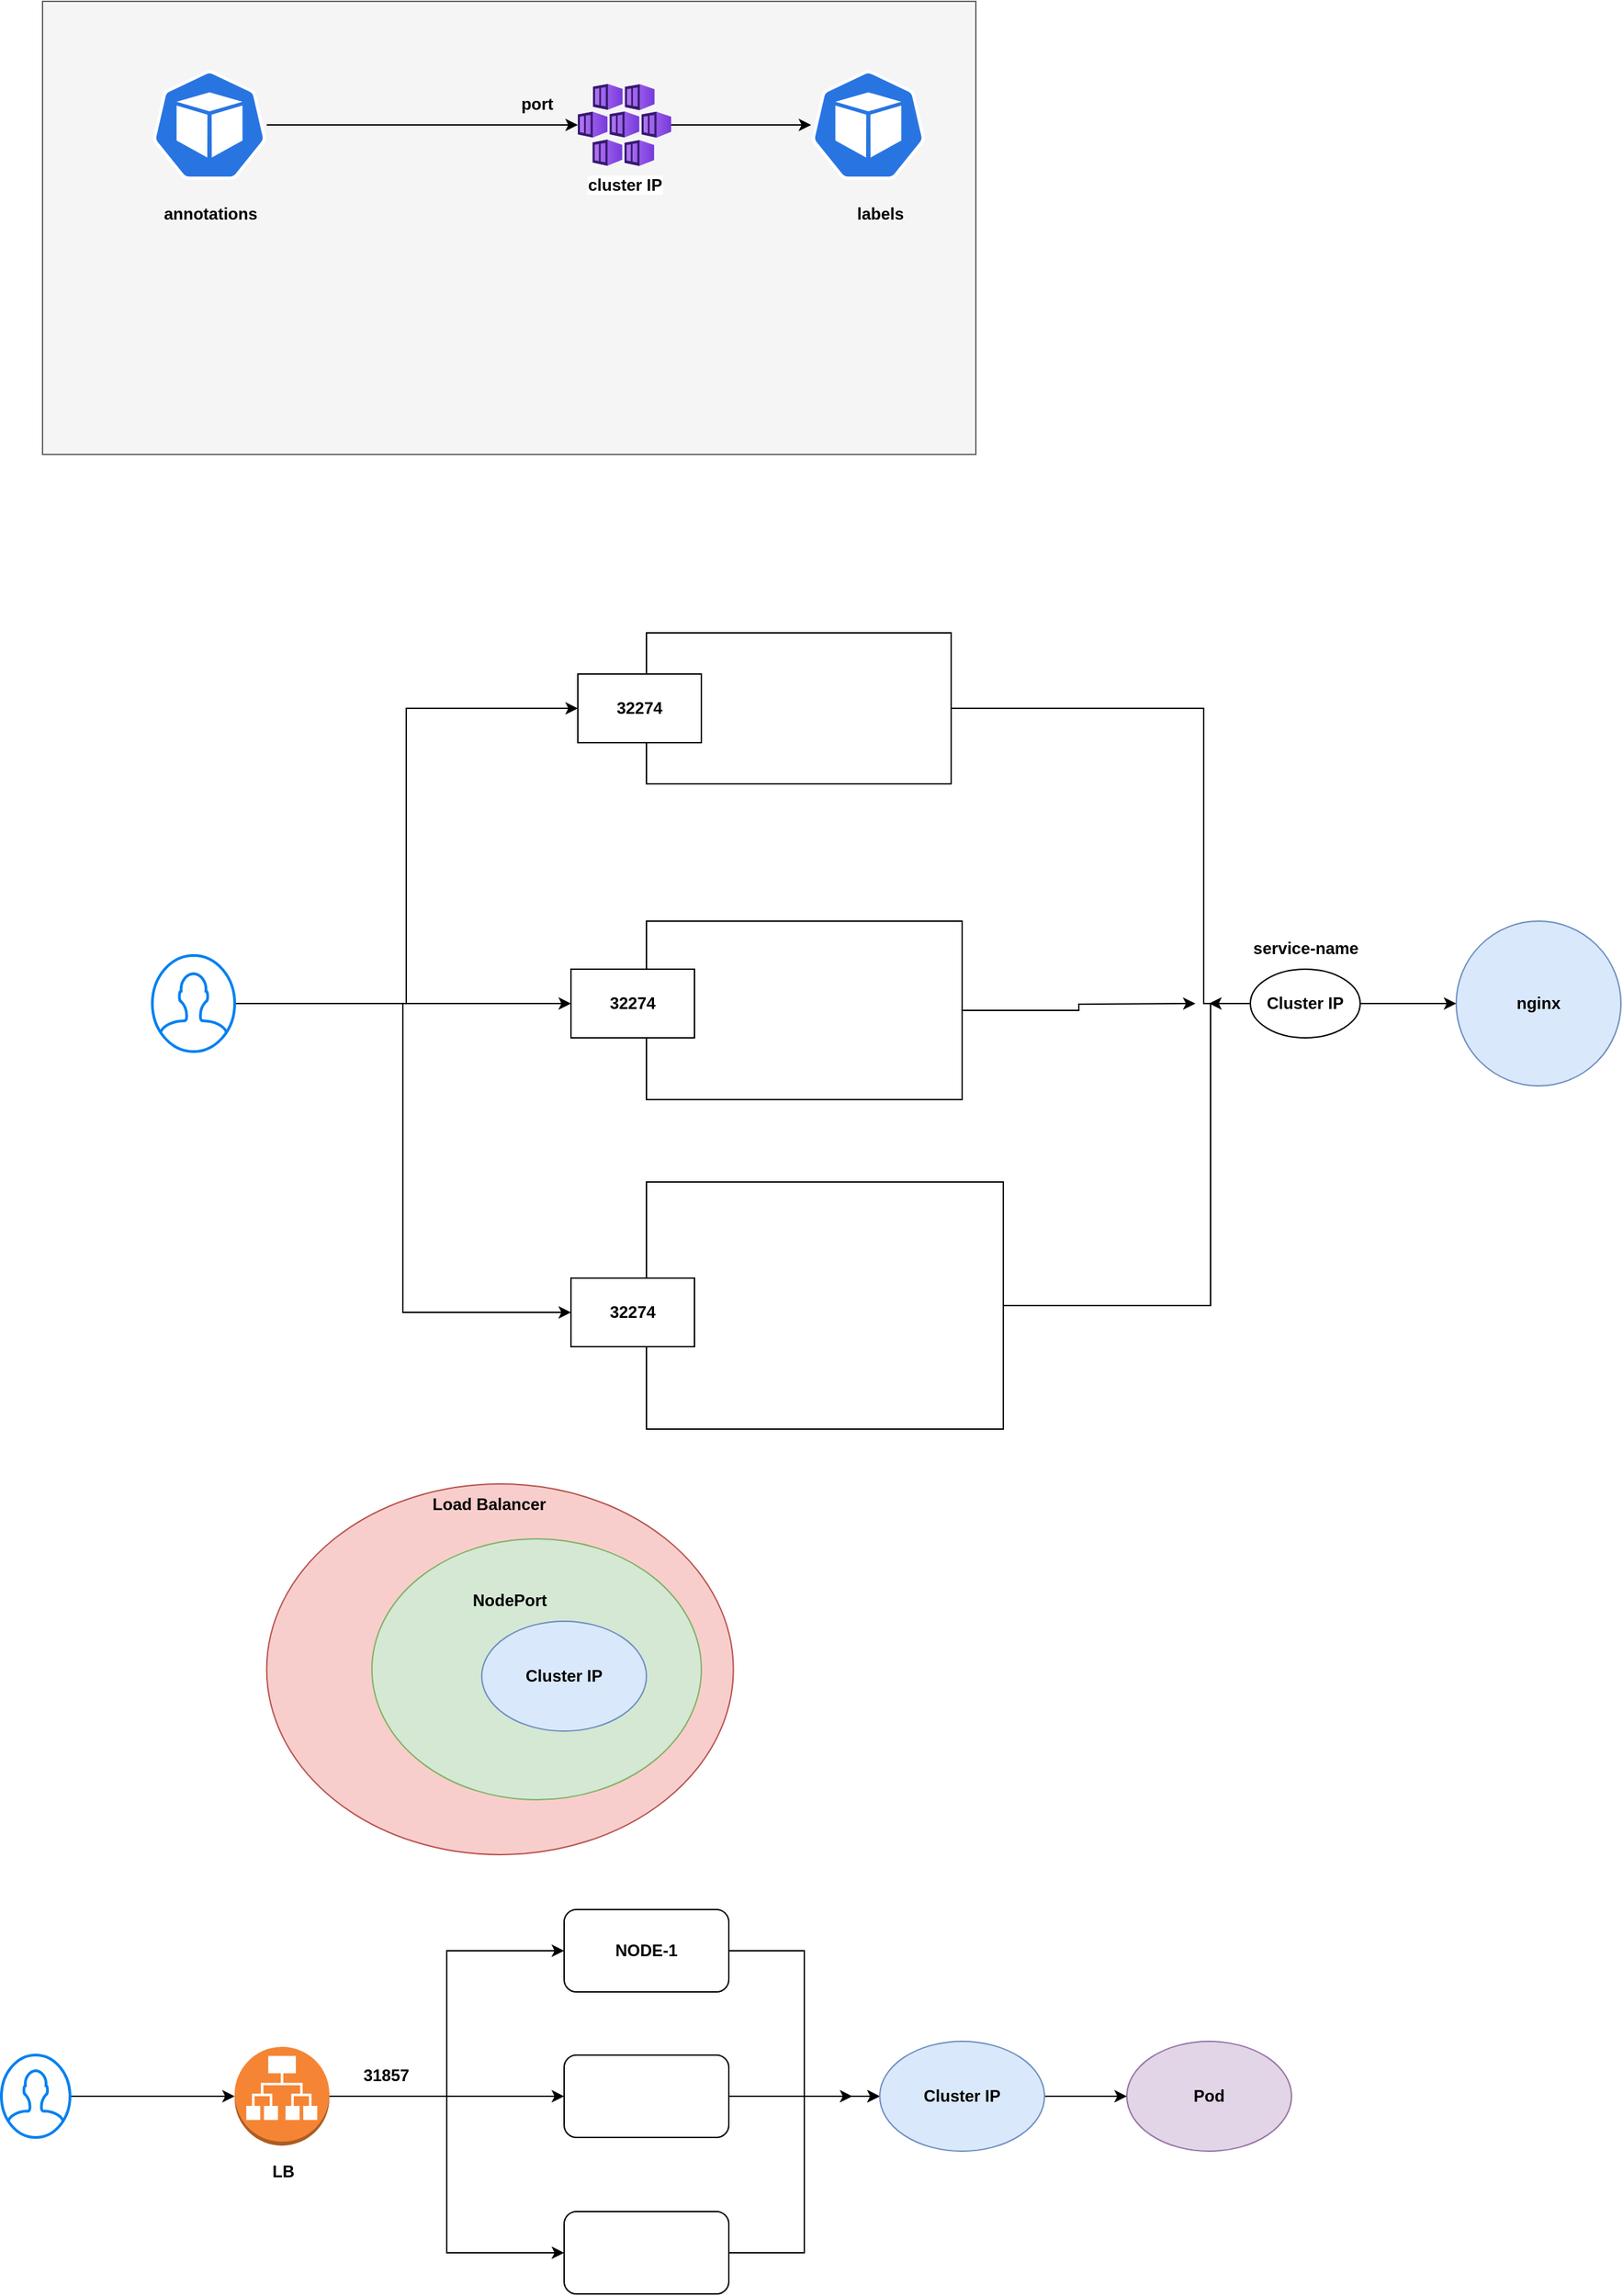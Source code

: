 <mxfile version="24.8.2">
  <diagram name="Page-1" id="FXxsTVjzgfu3hzY30l0A">
    <mxGraphModel dx="1259" dy="686" grid="1" gridSize="10" guides="1" tooltips="1" connect="1" arrows="1" fold="1" page="1" pageScale="1" pageWidth="850" pageHeight="1100" math="0" shadow="0">
      <root>
        <mxCell id="0" />
        <mxCell id="1" parent="0" />
        <mxCell id="BGa4wNoi77lTIvYWy0qd-29" value="" style="ellipse;whiteSpace=wrap;html=1;fillColor=#f8cecc;strokeColor=#b85450;" vertex="1" parent="1">
          <mxGeometry x="203.33" y="1200" width="340" height="270" as="geometry" />
        </mxCell>
        <mxCell id="BGa4wNoi77lTIvYWy0qd-1" value="" style="rounded=0;whiteSpace=wrap;html=1;fillColor=#f5f5f5;fontColor=#333333;strokeColor=#666666;" vertex="1" parent="1">
          <mxGeometry x="40" y="120" width="680" height="330" as="geometry" />
        </mxCell>
        <mxCell id="BGa4wNoi77lTIvYWy0qd-3" value="" style="aspect=fixed;sketch=0;html=1;dashed=0;whitespace=wrap;verticalLabelPosition=bottom;verticalAlign=top;fillColor=#2875E2;strokeColor=#ffffff;points=[[0.005,0.63,0],[0.1,0.2,0],[0.9,0.2,0],[0.5,0,0],[0.995,0.63,0],[0.72,0.99,0],[0.5,1,0],[0.28,0.99,0]];shape=mxgraph.kubernetes.icon2;prIcon=pod" vertex="1" parent="1">
          <mxGeometry x="600" y="170" width="83.33" height="80" as="geometry" />
        </mxCell>
        <mxCell id="BGa4wNoi77lTIvYWy0qd-9" style="edgeStyle=orthogonalEdgeStyle;rounded=0;orthogonalLoop=1;jettySize=auto;html=1;" edge="1" parent="1" source="BGa4wNoi77lTIvYWy0qd-4" target="BGa4wNoi77lTIvYWy0qd-3">
          <mxGeometry relative="1" as="geometry" />
        </mxCell>
        <mxCell id="BGa4wNoi77lTIvYWy0qd-4" value="&lt;b&gt;cluster IP&lt;/b&gt;" style="image;aspect=fixed;html=1;points=[];align=center;fontSize=12;image=img/lib/azure2/compute/Kubernetes_Services.svg;" vertex="1" parent="1">
          <mxGeometry x="430" y="180" width="68" height="60" as="geometry" />
        </mxCell>
        <mxCell id="BGa4wNoi77lTIvYWy0qd-8" style="edgeStyle=orthogonalEdgeStyle;rounded=0;orthogonalLoop=1;jettySize=auto;html=1;" edge="1" parent="1" source="BGa4wNoi77lTIvYWy0qd-5" target="BGa4wNoi77lTIvYWy0qd-4">
          <mxGeometry relative="1" as="geometry" />
        </mxCell>
        <mxCell id="BGa4wNoi77lTIvYWy0qd-5" value="" style="aspect=fixed;sketch=0;html=1;dashed=0;whitespace=wrap;verticalLabelPosition=bottom;verticalAlign=top;fillColor=#2875E2;strokeColor=#ffffff;points=[[0.005,0.63,0],[0.1,0.2,0],[0.9,0.2,0],[0.5,0,0],[0.995,0.63,0],[0.72,0.99,0],[0.5,1,0],[0.28,0.99,0]];shape=mxgraph.kubernetes.icon2;prIcon=pod" vertex="1" parent="1">
          <mxGeometry x="120" y="170" width="83.33" height="80" as="geometry" />
        </mxCell>
        <mxCell id="BGa4wNoi77lTIvYWy0qd-6" value="&lt;b&gt;annotations&lt;/b&gt;" style="text;html=1;align=center;verticalAlign=middle;resizable=0;points=[];autosize=1;strokeColor=none;fillColor=none;" vertex="1" parent="1">
          <mxGeometry x="116.66" y="260" width="90" height="30" as="geometry" />
        </mxCell>
        <mxCell id="BGa4wNoi77lTIvYWy0qd-7" value="&lt;b&gt;labels&lt;/b&gt;" style="text;html=1;align=center;verticalAlign=middle;resizable=0;points=[];autosize=1;strokeColor=none;fillColor=none;" vertex="1" parent="1">
          <mxGeometry x="620" y="260" width="60" height="30" as="geometry" />
        </mxCell>
        <mxCell id="BGa4wNoi77lTIvYWy0qd-10" value="&lt;b&gt;port&lt;/b&gt;" style="text;html=1;align=center;verticalAlign=middle;resizable=0;points=[];autosize=1;strokeColor=none;fillColor=none;" vertex="1" parent="1">
          <mxGeometry x="375" y="180" width="50" height="30" as="geometry" />
        </mxCell>
        <mxCell id="BGa4wNoi77lTIvYWy0qd-23" style="edgeStyle=orthogonalEdgeStyle;rounded=0;orthogonalLoop=1;jettySize=auto;html=1;entryX=0;entryY=0.5;entryDx=0;entryDy=0;" edge="1" parent="1" source="BGa4wNoi77lTIvYWy0qd-11" target="BGa4wNoi77lTIvYWy0qd-14">
          <mxGeometry relative="1" as="geometry" />
        </mxCell>
        <mxCell id="BGa4wNoi77lTIvYWy0qd-11" value="" style="rounded=0;whiteSpace=wrap;html=1;" vertex="1" parent="1">
          <mxGeometry x="480" y="580" width="222" height="110" as="geometry" />
        </mxCell>
        <mxCell id="BGa4wNoi77lTIvYWy0qd-24" style="edgeStyle=orthogonalEdgeStyle;rounded=0;orthogonalLoop=1;jettySize=auto;html=1;" edge="1" parent="1" source="BGa4wNoi77lTIvYWy0qd-12">
          <mxGeometry relative="1" as="geometry">
            <mxPoint x="880" y="850" as="targetPoint" />
          </mxGeometry>
        </mxCell>
        <mxCell id="BGa4wNoi77lTIvYWy0qd-12" value="" style="rounded=0;whiteSpace=wrap;html=1;" vertex="1" parent="1">
          <mxGeometry x="480" y="790" width="230" height="130" as="geometry" />
        </mxCell>
        <mxCell id="BGa4wNoi77lTIvYWy0qd-25" style="edgeStyle=orthogonalEdgeStyle;rounded=0;orthogonalLoop=1;jettySize=auto;html=1;" edge="1" parent="1" source="BGa4wNoi77lTIvYWy0qd-13">
          <mxGeometry relative="1" as="geometry">
            <mxPoint x="890" y="850" as="targetPoint" />
            <Array as="points">
              <mxPoint x="891" y="1070" />
            </Array>
          </mxGeometry>
        </mxCell>
        <mxCell id="BGa4wNoi77lTIvYWy0qd-13" value="" style="rounded=0;whiteSpace=wrap;html=1;" vertex="1" parent="1">
          <mxGeometry x="480" y="980" width="260" height="180" as="geometry" />
        </mxCell>
        <mxCell id="BGa4wNoi77lTIvYWy0qd-14" value="&lt;b&gt;nginx&lt;/b&gt;" style="ellipse;whiteSpace=wrap;html=1;fillColor=#dae8fc;strokeColor=#6c8ebf;" vertex="1" parent="1">
          <mxGeometry x="1070" y="790" width="120" height="120" as="geometry" />
        </mxCell>
        <mxCell id="BGa4wNoi77lTIvYWy0qd-15" value="&lt;b&gt;32274&lt;/b&gt;" style="rounded=0;whiteSpace=wrap;html=1;" vertex="1" parent="1">
          <mxGeometry x="430" y="610" width="90" height="50" as="geometry" />
        </mxCell>
        <mxCell id="BGa4wNoi77lTIvYWy0qd-17" style="edgeStyle=orthogonalEdgeStyle;rounded=0;orthogonalLoop=1;jettySize=auto;html=1;entryX=0;entryY=0.5;entryDx=0;entryDy=0;" edge="1" parent="1" source="BGa4wNoi77lTIvYWy0qd-16" target="BGa4wNoi77lTIvYWy0qd-15">
          <mxGeometry relative="1" as="geometry" />
        </mxCell>
        <mxCell id="BGa4wNoi77lTIvYWy0qd-21" style="edgeStyle=orthogonalEdgeStyle;rounded=0;orthogonalLoop=1;jettySize=auto;html=1;" edge="1" parent="1" source="BGa4wNoi77lTIvYWy0qd-16" target="BGa4wNoi77lTIvYWy0qd-19">
          <mxGeometry relative="1" as="geometry" />
        </mxCell>
        <mxCell id="BGa4wNoi77lTIvYWy0qd-22" style="edgeStyle=orthogonalEdgeStyle;rounded=0;orthogonalLoop=1;jettySize=auto;html=1;entryX=0;entryY=0.5;entryDx=0;entryDy=0;" edge="1" parent="1" source="BGa4wNoi77lTIvYWy0qd-16" target="BGa4wNoi77lTIvYWy0qd-20">
          <mxGeometry relative="1" as="geometry" />
        </mxCell>
        <mxCell id="BGa4wNoi77lTIvYWy0qd-16" value="" style="html=1;verticalLabelPosition=bottom;align=center;labelBackgroundColor=#ffffff;verticalAlign=top;strokeWidth=2;strokeColor=#0080F0;shadow=0;dashed=0;shape=mxgraph.ios7.icons.user;" vertex="1" parent="1">
          <mxGeometry x="120" y="815" width="60" height="70" as="geometry" />
        </mxCell>
        <mxCell id="BGa4wNoi77lTIvYWy0qd-19" value="&lt;b&gt;32274&lt;/b&gt;" style="rounded=0;whiteSpace=wrap;html=1;" vertex="1" parent="1">
          <mxGeometry x="425" y="825" width="90" height="50" as="geometry" />
        </mxCell>
        <mxCell id="BGa4wNoi77lTIvYWy0qd-20" value="&lt;b&gt;32274&lt;/b&gt;" style="rounded=0;whiteSpace=wrap;html=1;" vertex="1" parent="1">
          <mxGeometry x="425" y="1050" width="90" height="50" as="geometry" />
        </mxCell>
        <mxCell id="BGa4wNoi77lTIvYWy0qd-27" value="" style="ellipse;whiteSpace=wrap;html=1;fillColor=#d5e8d4;strokeColor=#82b366;" vertex="1" parent="1">
          <mxGeometry x="280" y="1240" width="240" height="190" as="geometry" />
        </mxCell>
        <mxCell id="BGa4wNoi77lTIvYWy0qd-26" value="&lt;b&gt;Cluster IP&lt;/b&gt;" style="ellipse;whiteSpace=wrap;html=1;fillColor=#dae8fc;strokeColor=#6c8ebf;" vertex="1" parent="1">
          <mxGeometry x="360" y="1300" width="120" height="80" as="geometry" />
        </mxCell>
        <mxCell id="BGa4wNoi77lTIvYWy0qd-28" value="&lt;b&gt;NodePort&lt;/b&gt;" style="text;html=1;align=center;verticalAlign=middle;resizable=0;points=[];autosize=1;strokeColor=none;fillColor=none;" vertex="1" parent="1">
          <mxGeometry x="340" y="1270" width="80" height="30" as="geometry" />
        </mxCell>
        <mxCell id="BGa4wNoi77lTIvYWy0qd-30" value="&lt;b&gt;Load Balancer&lt;/b&gt;" style="text;html=1;align=center;verticalAlign=middle;resizable=0;points=[];autosize=1;strokeColor=none;fillColor=none;" vertex="1" parent="1">
          <mxGeometry x="310" y="1200" width="110" height="30" as="geometry" />
        </mxCell>
        <mxCell id="BGa4wNoi77lTIvYWy0qd-36" style="edgeStyle=orthogonalEdgeStyle;rounded=0;orthogonalLoop=1;jettySize=auto;html=1;entryX=0;entryY=0.5;entryDx=0;entryDy=0;" edge="1" parent="1" source="BGa4wNoi77lTIvYWy0qd-31" target="BGa4wNoi77lTIvYWy0qd-33">
          <mxGeometry relative="1" as="geometry" />
        </mxCell>
        <mxCell id="BGa4wNoi77lTIvYWy0qd-37" style="edgeStyle=orthogonalEdgeStyle;rounded=0;orthogonalLoop=1;jettySize=auto;html=1;entryX=0;entryY=0.5;entryDx=0;entryDy=0;" edge="1" parent="1" source="BGa4wNoi77lTIvYWy0qd-31" target="BGa4wNoi77lTIvYWy0qd-34">
          <mxGeometry relative="1" as="geometry" />
        </mxCell>
        <mxCell id="BGa4wNoi77lTIvYWy0qd-38" style="edgeStyle=orthogonalEdgeStyle;rounded=0;orthogonalLoop=1;jettySize=auto;html=1;entryX=0;entryY=0.5;entryDx=0;entryDy=0;" edge="1" parent="1" source="BGa4wNoi77lTIvYWy0qd-31" target="BGa4wNoi77lTIvYWy0qd-35">
          <mxGeometry relative="1" as="geometry" />
        </mxCell>
        <mxCell id="BGa4wNoi77lTIvYWy0qd-31" value="" style="outlineConnect=0;dashed=0;verticalLabelPosition=bottom;verticalAlign=top;align=center;html=1;shape=mxgraph.aws3.application_load_balancer;fillColor=#F58534;gradientColor=none;" vertex="1" parent="1">
          <mxGeometry x="180" y="1610" width="69" height="72" as="geometry" />
        </mxCell>
        <mxCell id="BGa4wNoi77lTIvYWy0qd-39" style="edgeStyle=orthogonalEdgeStyle;rounded=0;orthogonalLoop=1;jettySize=auto;html=1;" edge="1" parent="1" source="BGa4wNoi77lTIvYWy0qd-32" target="BGa4wNoi77lTIvYWy0qd-31">
          <mxGeometry relative="1" as="geometry" />
        </mxCell>
        <mxCell id="BGa4wNoi77lTIvYWy0qd-32" value="" style="html=1;verticalLabelPosition=bottom;align=center;labelBackgroundColor=#ffffff;verticalAlign=top;strokeWidth=2;strokeColor=#0080F0;shadow=0;dashed=0;shape=mxgraph.ios7.icons.user;" vertex="1" parent="1">
          <mxGeometry x="10" y="1616" width="50" height="60" as="geometry" />
        </mxCell>
        <mxCell id="BGa4wNoi77lTIvYWy0qd-43" style="edgeStyle=orthogonalEdgeStyle;rounded=0;orthogonalLoop=1;jettySize=auto;html=1;entryX=0;entryY=0.5;entryDx=0;entryDy=0;" edge="1" parent="1" source="BGa4wNoi77lTIvYWy0qd-33" target="BGa4wNoi77lTIvYWy0qd-42">
          <mxGeometry relative="1" as="geometry" />
        </mxCell>
        <mxCell id="BGa4wNoi77lTIvYWy0qd-33" value="&lt;b&gt;NODE-1&lt;/b&gt;" style="rounded=1;whiteSpace=wrap;html=1;" vertex="1" parent="1">
          <mxGeometry x="420" y="1510" width="120" height="60" as="geometry" />
        </mxCell>
        <mxCell id="BGa4wNoi77lTIvYWy0qd-44" style="edgeStyle=orthogonalEdgeStyle;rounded=0;orthogonalLoop=1;jettySize=auto;html=1;" edge="1" parent="1" source="BGa4wNoi77lTIvYWy0qd-34">
          <mxGeometry relative="1" as="geometry">
            <mxPoint x="630" y="1646" as="targetPoint" />
          </mxGeometry>
        </mxCell>
        <mxCell id="BGa4wNoi77lTIvYWy0qd-34" value="" style="rounded=1;whiteSpace=wrap;html=1;" vertex="1" parent="1">
          <mxGeometry x="420" y="1616" width="120" height="60" as="geometry" />
        </mxCell>
        <mxCell id="BGa4wNoi77lTIvYWy0qd-45" style="edgeStyle=orthogonalEdgeStyle;rounded=0;orthogonalLoop=1;jettySize=auto;html=1;entryX=0;entryY=0.5;entryDx=0;entryDy=0;" edge="1" parent="1" source="BGa4wNoi77lTIvYWy0qd-35" target="BGa4wNoi77lTIvYWy0qd-42">
          <mxGeometry relative="1" as="geometry" />
        </mxCell>
        <mxCell id="BGa4wNoi77lTIvYWy0qd-35" value="" style="rounded=1;whiteSpace=wrap;html=1;" vertex="1" parent="1">
          <mxGeometry x="420" y="1730" width="120" height="60" as="geometry" />
        </mxCell>
        <mxCell id="BGa4wNoi77lTIvYWy0qd-40" value="&lt;b&gt;31857&lt;/b&gt;" style="text;html=1;align=center;verticalAlign=middle;resizable=0;points=[];autosize=1;strokeColor=none;fillColor=none;" vertex="1" parent="1">
          <mxGeometry x="260" y="1616" width="60" height="30" as="geometry" />
        </mxCell>
        <mxCell id="BGa4wNoi77lTIvYWy0qd-41" value="&lt;b&gt;Pod&lt;/b&gt;" style="ellipse;whiteSpace=wrap;html=1;fillColor=#e1d5e7;strokeColor=#9673a6;" vertex="1" parent="1">
          <mxGeometry x="830" y="1606" width="120" height="80" as="geometry" />
        </mxCell>
        <mxCell id="BGa4wNoi77lTIvYWy0qd-46" style="edgeStyle=orthogonalEdgeStyle;rounded=0;orthogonalLoop=1;jettySize=auto;html=1;entryX=0;entryY=0.5;entryDx=0;entryDy=0;" edge="1" parent="1" source="BGa4wNoi77lTIvYWy0qd-42" target="BGa4wNoi77lTIvYWy0qd-41">
          <mxGeometry relative="1" as="geometry" />
        </mxCell>
        <mxCell id="BGa4wNoi77lTIvYWy0qd-42" value="&lt;b&gt;Cluster IP&lt;/b&gt;" style="ellipse;whiteSpace=wrap;html=1;fillColor=#dae8fc;strokeColor=#6c8ebf;" vertex="1" parent="1">
          <mxGeometry x="650" y="1606" width="120" height="80" as="geometry" />
        </mxCell>
        <mxCell id="BGa4wNoi77lTIvYWy0qd-47" value="&lt;b&gt;LB&lt;/b&gt;" style="text;html=1;align=center;verticalAlign=middle;resizable=0;points=[];autosize=1;strokeColor=none;fillColor=none;" vertex="1" parent="1">
          <mxGeometry x="194.5" y="1686" width="40" height="30" as="geometry" />
        </mxCell>
        <mxCell id="BGa4wNoi77lTIvYWy0qd-48" value="&lt;b&gt;Cluster IP&lt;/b&gt;" style="ellipse;whiteSpace=wrap;html=1;" vertex="1" parent="1">
          <mxGeometry x="920" y="825" width="80" height="50" as="geometry" />
        </mxCell>
        <mxCell id="BGa4wNoi77lTIvYWy0qd-49" value="&lt;b&gt;service-name&lt;/b&gt;" style="text;html=1;align=center;verticalAlign=middle;resizable=0;points=[];autosize=1;strokeColor=none;fillColor=none;" vertex="1" parent="1">
          <mxGeometry x="910" y="795" width="100" height="30" as="geometry" />
        </mxCell>
      </root>
    </mxGraphModel>
  </diagram>
</mxfile>
